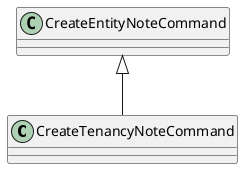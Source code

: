 @startuml
class CreateTenancyNoteCommand {
}
CreateEntityNoteCommand <|-- CreateTenancyNoteCommand
@enduml
